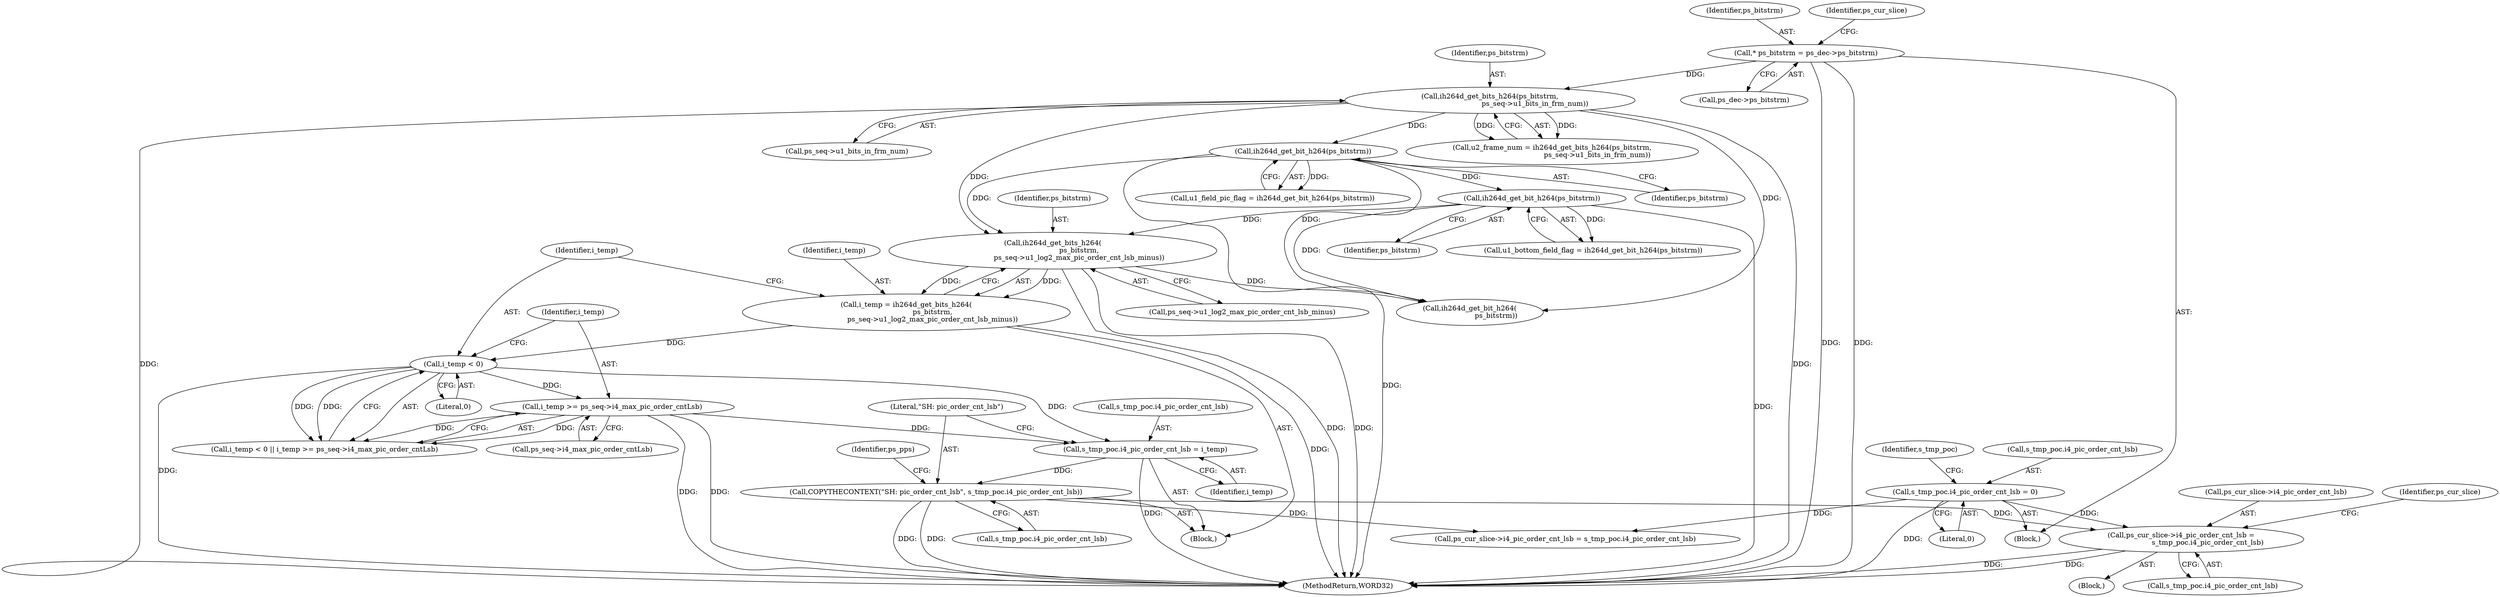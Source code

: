 digraph "0_Android_494561291a503840f385fbcd11d9bc5f4dc502b8_2@pointer" {
"1000905" [label="(Call,ps_cur_slice->i4_pic_order_cnt_lsb =\n                        s_tmp_poc.i4_pic_order_cnt_lsb)"];
"1000574" [label="(Call,s_tmp_poc.i4_pic_order_cnt_lsb = 0)"];
"1000618" [label="(Call,COPYTHECONTEXT(\"SH: pic_order_cnt_lsb\", s_tmp_poc.i4_pic_order_cnt_lsb))"];
"1000613" [label="(Call,s_tmp_poc.i4_pic_order_cnt_lsb = i_temp)"];
"1000606" [label="(Call,i_temp >= ps_seq->i4_max_pic_order_cntLsb)"];
"1000603" [label="(Call,i_temp < 0)"];
"1000594" [label="(Call,i_temp = ih264d_get_bits_h264(\n                        ps_bitstrm,\n                        ps_seq->u1_log2_max_pic_order_cnt_lsb_minus))"];
"1000596" [label="(Call,ih264d_get_bits_h264(\n                        ps_bitstrm,\n                        ps_seq->u1_log2_max_pic_order_cnt_lsb_minus))"];
"1000501" [label="(Call,ih264d_get_bit_h264(ps_bitstrm))"];
"1000481" [label="(Call,ih264d_get_bit_h264(ps_bitstrm))"];
"1000465" [label="(Call,ih264d_get_bits_h264(ps_bitstrm,\n                                         ps_seq->u1_bits_in_frm_num))"];
"1000166" [label="(Call,* ps_bitstrm = ps_dec->ps_bitstrm)"];
"1000620" [label="(Call,s_tmp_poc.i4_pic_order_cnt_lsb)"];
"1000594" [label="(Call,i_temp = ih264d_get_bits_h264(\n                        ps_bitstrm,\n                        ps_seq->u1_log2_max_pic_order_cnt_lsb_minus))"];
"1000627" [label="(Identifier,ps_pps)"];
"1000499" [label="(Call,u1_bottom_field_flag = ih264d_get_bit_h264(ps_bitstrm))"];
"1000578" [label="(Literal,0)"];
"1000605" [label="(Literal,0)"];
"1000463" [label="(Call,u2_frame_num = ih264d_get_bits_h264(ps_bitstrm,\n                                         ps_seq->u1_bits_in_frm_num))"];
"1001505" [label="(Call,ih264d_get_bit_h264(\n                        ps_bitstrm))"];
"1000466" [label="(Identifier,ps_bitstrm)"];
"1000606" [label="(Call,i_temp >= ps_seq->i4_max_pic_order_cntLsb)"];
"1000575" [label="(Call,s_tmp_poc.i4_pic_order_cnt_lsb)"];
"1000479" [label="(Call,u1_field_pic_flag = ih264d_get_bit_h264(ps_bitstrm))"];
"1000167" [label="(Identifier,ps_bitstrm)"];
"1000164" [label="(Block,)"];
"1000574" [label="(Call,s_tmp_poc.i4_pic_order_cnt_lsb = 0)"];
"1000619" [label="(Literal,\"SH: pic_order_cnt_lsb\")"];
"1000618" [label="(Call,COPYTHECONTEXT(\"SH: pic_order_cnt_lsb\", s_tmp_poc.i4_pic_order_cnt_lsb))"];
"1000595" [label="(Identifier,i_temp)"];
"1000914" [label="(Identifier,ps_cur_slice)"];
"1000593" [label="(Block,)"];
"1000604" [label="(Identifier,i_temp)"];
"1000467" [label="(Call,ps_seq->u1_bits_in_frm_num)"];
"1000166" [label="(Call,* ps_bitstrm = ps_dec->ps_bitstrm)"];
"1000502" [label="(Identifier,ps_bitstrm)"];
"1000501" [label="(Call,ih264d_get_bit_h264(ps_bitstrm))"];
"1000905" [label="(Call,ps_cur_slice->i4_pic_order_cnt_lsb =\n                        s_tmp_poc.i4_pic_order_cnt_lsb)"];
"1000602" [label="(Call,i_temp < 0 || i_temp >= ps_seq->i4_max_pic_order_cntLsb)"];
"1000482" [label="(Identifier,ps_bitstrm)"];
"1000607" [label="(Identifier,i_temp)"];
"1000598" [label="(Call,ps_seq->u1_log2_max_pic_order_cnt_lsb_minus)"];
"1000909" [label="(Call,s_tmp_poc.i4_pic_order_cnt_lsb)"];
"1000481" [label="(Call,ih264d_get_bit_h264(ps_bitstrm))"];
"1000168" [label="(Call,ps_dec->ps_bitstrm)"];
"1001452" [label="(Call,ps_cur_slice->i4_pic_order_cnt_lsb = s_tmp_poc.i4_pic_order_cnt_lsb)"];
"1000596" [label="(Call,ih264d_get_bits_h264(\n                        ps_bitstrm,\n                        ps_seq->u1_log2_max_pic_order_cnt_lsb_minus))"];
"1000581" [label="(Identifier,s_tmp_poc)"];
"1000613" [label="(Call,s_tmp_poc.i4_pic_order_cnt_lsb = i_temp)"];
"1000175" [label="(Identifier,ps_cur_slice)"];
"1000614" [label="(Call,s_tmp_poc.i4_pic_order_cnt_lsb)"];
"1002544" [label="(MethodReturn,WORD32)"];
"1000603" [label="(Call,i_temp < 0)"];
"1000877" [label="(Block,)"];
"1000617" [label="(Identifier,i_temp)"];
"1000906" [label="(Call,ps_cur_slice->i4_pic_order_cnt_lsb)"];
"1000608" [label="(Call,ps_seq->i4_max_pic_order_cntLsb)"];
"1000597" [label="(Identifier,ps_bitstrm)"];
"1000465" [label="(Call,ih264d_get_bits_h264(ps_bitstrm,\n                                         ps_seq->u1_bits_in_frm_num))"];
"1000905" -> "1000877"  [label="AST: "];
"1000905" -> "1000909"  [label="CFG: "];
"1000906" -> "1000905"  [label="AST: "];
"1000909" -> "1000905"  [label="AST: "];
"1000914" -> "1000905"  [label="CFG: "];
"1000905" -> "1002544"  [label="DDG: "];
"1000905" -> "1002544"  [label="DDG: "];
"1000574" -> "1000905"  [label="DDG: "];
"1000618" -> "1000905"  [label="DDG: "];
"1000574" -> "1000164"  [label="AST: "];
"1000574" -> "1000578"  [label="CFG: "];
"1000575" -> "1000574"  [label="AST: "];
"1000578" -> "1000574"  [label="AST: "];
"1000581" -> "1000574"  [label="CFG: "];
"1000574" -> "1002544"  [label="DDG: "];
"1000574" -> "1001452"  [label="DDG: "];
"1000618" -> "1000593"  [label="AST: "];
"1000618" -> "1000620"  [label="CFG: "];
"1000619" -> "1000618"  [label="AST: "];
"1000620" -> "1000618"  [label="AST: "];
"1000627" -> "1000618"  [label="CFG: "];
"1000618" -> "1002544"  [label="DDG: "];
"1000618" -> "1002544"  [label="DDG: "];
"1000613" -> "1000618"  [label="DDG: "];
"1000618" -> "1001452"  [label="DDG: "];
"1000613" -> "1000593"  [label="AST: "];
"1000613" -> "1000617"  [label="CFG: "];
"1000614" -> "1000613"  [label="AST: "];
"1000617" -> "1000613"  [label="AST: "];
"1000619" -> "1000613"  [label="CFG: "];
"1000613" -> "1002544"  [label="DDG: "];
"1000606" -> "1000613"  [label="DDG: "];
"1000603" -> "1000613"  [label="DDG: "];
"1000606" -> "1000602"  [label="AST: "];
"1000606" -> "1000608"  [label="CFG: "];
"1000607" -> "1000606"  [label="AST: "];
"1000608" -> "1000606"  [label="AST: "];
"1000602" -> "1000606"  [label="CFG: "];
"1000606" -> "1002544"  [label="DDG: "];
"1000606" -> "1002544"  [label="DDG: "];
"1000606" -> "1000602"  [label="DDG: "];
"1000606" -> "1000602"  [label="DDG: "];
"1000603" -> "1000606"  [label="DDG: "];
"1000603" -> "1000602"  [label="AST: "];
"1000603" -> "1000605"  [label="CFG: "];
"1000604" -> "1000603"  [label="AST: "];
"1000605" -> "1000603"  [label="AST: "];
"1000607" -> "1000603"  [label="CFG: "];
"1000602" -> "1000603"  [label="CFG: "];
"1000603" -> "1002544"  [label="DDG: "];
"1000603" -> "1000602"  [label="DDG: "];
"1000603" -> "1000602"  [label="DDG: "];
"1000594" -> "1000603"  [label="DDG: "];
"1000594" -> "1000593"  [label="AST: "];
"1000594" -> "1000596"  [label="CFG: "];
"1000595" -> "1000594"  [label="AST: "];
"1000596" -> "1000594"  [label="AST: "];
"1000604" -> "1000594"  [label="CFG: "];
"1000594" -> "1002544"  [label="DDG: "];
"1000596" -> "1000594"  [label="DDG: "];
"1000596" -> "1000594"  [label="DDG: "];
"1000596" -> "1000598"  [label="CFG: "];
"1000597" -> "1000596"  [label="AST: "];
"1000598" -> "1000596"  [label="AST: "];
"1000596" -> "1002544"  [label="DDG: "];
"1000596" -> "1002544"  [label="DDG: "];
"1000501" -> "1000596"  [label="DDG: "];
"1000481" -> "1000596"  [label="DDG: "];
"1000465" -> "1000596"  [label="DDG: "];
"1000596" -> "1001505"  [label="DDG: "];
"1000501" -> "1000499"  [label="AST: "];
"1000501" -> "1000502"  [label="CFG: "];
"1000502" -> "1000501"  [label="AST: "];
"1000499" -> "1000501"  [label="CFG: "];
"1000501" -> "1002544"  [label="DDG: "];
"1000501" -> "1000499"  [label="DDG: "];
"1000481" -> "1000501"  [label="DDG: "];
"1000501" -> "1001505"  [label="DDG: "];
"1000481" -> "1000479"  [label="AST: "];
"1000481" -> "1000482"  [label="CFG: "];
"1000482" -> "1000481"  [label="AST: "];
"1000479" -> "1000481"  [label="CFG: "];
"1000481" -> "1002544"  [label="DDG: "];
"1000481" -> "1000479"  [label="DDG: "];
"1000465" -> "1000481"  [label="DDG: "];
"1000481" -> "1001505"  [label="DDG: "];
"1000465" -> "1000463"  [label="AST: "];
"1000465" -> "1000467"  [label="CFG: "];
"1000466" -> "1000465"  [label="AST: "];
"1000467" -> "1000465"  [label="AST: "];
"1000463" -> "1000465"  [label="CFG: "];
"1000465" -> "1002544"  [label="DDG: "];
"1000465" -> "1002544"  [label="DDG: "];
"1000465" -> "1000463"  [label="DDG: "];
"1000465" -> "1000463"  [label="DDG: "];
"1000166" -> "1000465"  [label="DDG: "];
"1000465" -> "1001505"  [label="DDG: "];
"1000166" -> "1000164"  [label="AST: "];
"1000166" -> "1000168"  [label="CFG: "];
"1000167" -> "1000166"  [label="AST: "];
"1000168" -> "1000166"  [label="AST: "];
"1000175" -> "1000166"  [label="CFG: "];
"1000166" -> "1002544"  [label="DDG: "];
"1000166" -> "1002544"  [label="DDG: "];
}
